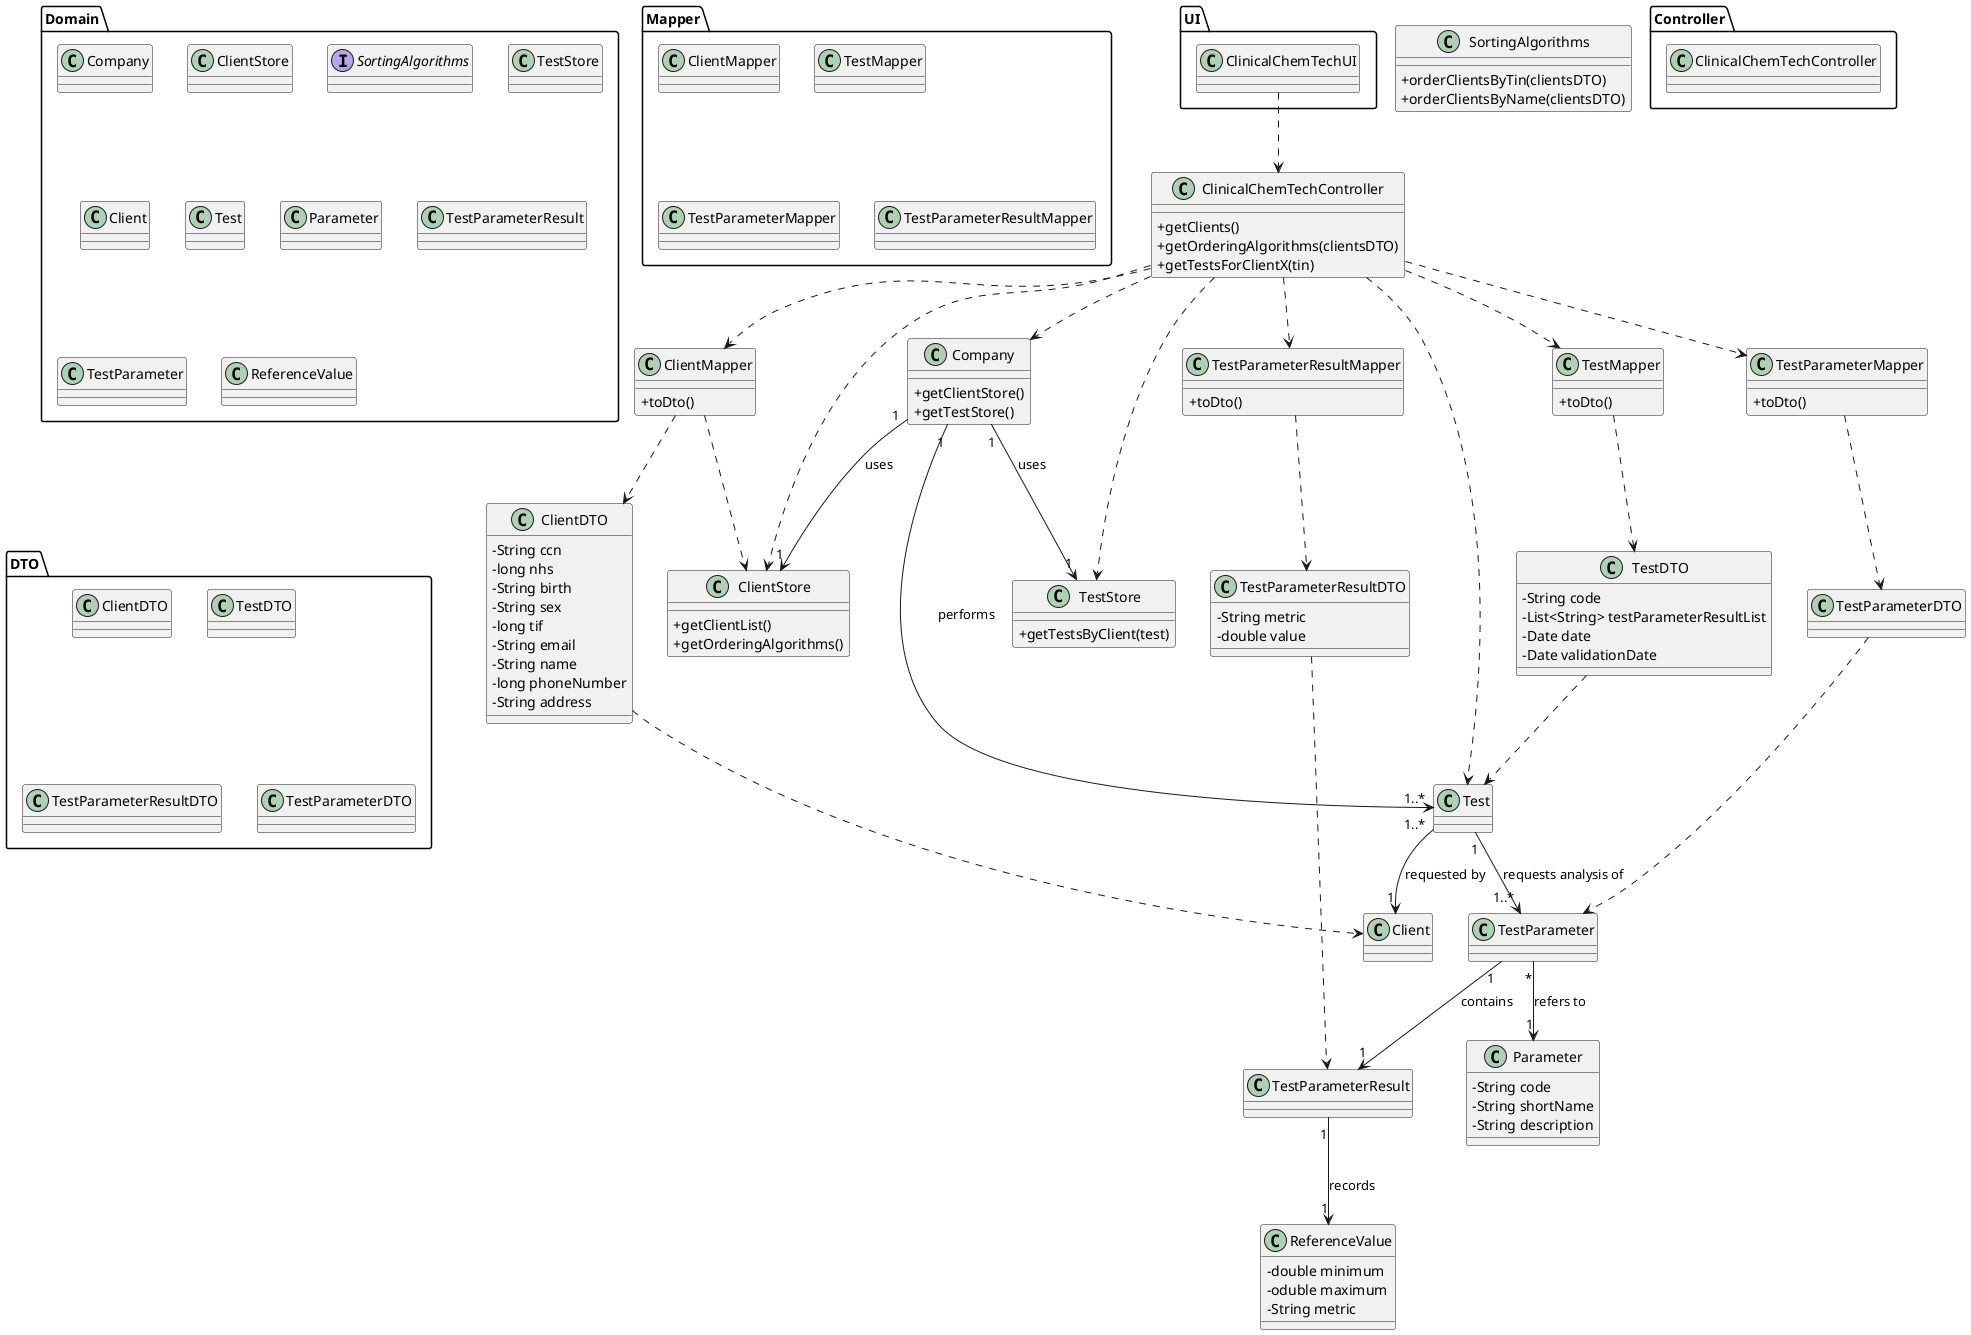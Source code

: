 @startuml
'https://plantuml.com/class-diagram


skinparam classAttributeIconSize 0

package "UI"{
class ClinicalChemTechUI
}
package "Controller" {
class ClinicalChemTechController
}
package "Domain"{
class Company
class ClientStore
interface SortingAlgorithms
class TestStore
class Client
class Test
class Parameter
class TestParameterResult
class TestParameter
class ReferenceValue
}

package "Mapper" {
class ClientMapper
class TestMapper
class TestParameterMapper
class TestParameterResultMapper
}

package "DTO" {
class ClientDTO
class TestDTO
class TestParameterResultDTO
class TestParameterDTO
}



class ClinicalChemTechController{
+getClients()
+getOrderingAlgorithms(clientsDTO)
+getTestsForClientX(tin)
}

class Company{
+getClientStore()
+getTestStore()
}

class ReferenceValue{
-double minimum
-oduble maximum
-String metric
}

class Parameter{
-String code
-String shortName
-String description
}

class ClientStore{
+getClientList()
+getOrderingAlgorithms()
}

class ClientMapper{
+toDto()
}

class SortingAlgorithms{
+orderClientsByTin(clientsDTO)
+orderClientsByName(clientsDTO)
}

class TestStore{
+getTestsByClient(test)
}

class TestMapper{
+toDto()
}


class ClientDTO{
-String ccn
-long nhs
-String birth
-String sex
-long tif
-String email
-String name
-long phoneNumber
-String address
}

class TestParameterMapper{
+toDto()
}

class Client{

}

class TestDTO{
-String code
-List<String> testParameterResultList
-Date date
-Date validationDate
}
class Test{
}

class TestParameterResult{
}

class TestParameterResultDTO{
-String metric
-double value
}

class TestParameter{
}

class TestParameterDTO{
}

class TestParameterResultMapper{
+toDto()
}

ClinicalChemTechUI ..> ClinicalChemTechController
ClinicalChemTechController ..> Company
ClinicalChemTechController ..> ClientStore
ClinicalChemTechController ..> ClientMapper
ClinicalChemTechController ..> TestStore
ClinicalChemTechController ..> TestMapper
ClinicalChemTechController ..> Test
ClinicalChemTechController ..> TestParameterResultMapper
ClinicalChemTechController ..> TestParameterMapper
Company "1" --> "1" TestStore: uses
Company "1" --> "1..*" Test: performs
Company "1" --> "1" ClientStore: uses
ClientMapper ..> ClientStore
TestParameterMapper ..> TestParameterDTO
TestParameterResultMapper ..> TestParameterResultDTO
TestMapper ..> TestDTO
Test "1" --> "1..*" TestParameter: requests analysis of
TestParameter "1" --> "1"  TestParameterResult: contains
TestParameter "*" --> "1" Parameter: refers to
TestParameterResult "1" --> "1" ReferenceValue: records
Test "1..*" --> "1" Client: requested by
TestDTO ..> Test
TestParameterDTO ..> TestParameter
ClientMapper ..> ClientDTO
ClientDTO ..> Client
TestParameterResultDTO ..> TestParameterResult





@enduml